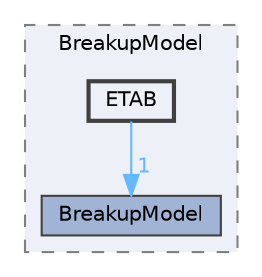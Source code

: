 digraph "src/lagrangian/spray/submodels/BreakupModel/ETAB"
{
 // LATEX_PDF_SIZE
  bgcolor="transparent";
  edge [fontname=Helvetica,fontsize=10,labelfontname=Helvetica,labelfontsize=10];
  node [fontname=Helvetica,fontsize=10,shape=box,height=0.2,width=0.4];
  compound=true
  subgraph clusterdir_7862d93b0f83aa5120e5fba7616a1684 {
    graph [ bgcolor="#edf0f7", pencolor="grey50", label="BreakupModel", fontname=Helvetica,fontsize=10 style="filled,dashed", URL="dir_7862d93b0f83aa5120e5fba7616a1684.html",tooltip=""]
  dir_960cc54e61b1c0cc02c9fe03d6c537da [label="BreakupModel", fillcolor="#a2b4d6", color="grey25", style="filled", URL="dir_960cc54e61b1c0cc02c9fe03d6c537da.html",tooltip=""];
  dir_da064c207f28ed2912c1e551113eed54 [label="ETAB", fillcolor="#edf0f7", color="grey25", style="filled,bold", URL="dir_da064c207f28ed2912c1e551113eed54.html",tooltip=""];
  }
  dir_da064c207f28ed2912c1e551113eed54->dir_960cc54e61b1c0cc02c9fe03d6c537da [headlabel="1", labeldistance=1.5 headhref="dir_001183_000345.html" href="dir_001183_000345.html" color="steelblue1" fontcolor="steelblue1"];
}
